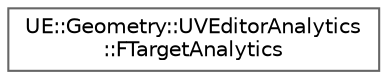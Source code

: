 digraph "Graphical Class Hierarchy"
{
 // INTERACTIVE_SVG=YES
 // LATEX_PDF_SIZE
  bgcolor="transparent";
  edge [fontname=Helvetica,fontsize=10,labelfontname=Helvetica,labelfontsize=10];
  node [fontname=Helvetica,fontsize=10,shape=box,height=0.2,width=0.4];
  rankdir="LR";
  Node0 [id="Node000000",label="UE::Geometry::UVEditorAnalytics\l::FTargetAnalytics",height=0.2,width=0.4,color="grey40", fillcolor="white", style="filled",URL="$d2/d2c/structUE_1_1Geometry_1_1UVEditorAnalytics_1_1FTargetAnalytics.html",tooltip=" "];
}

